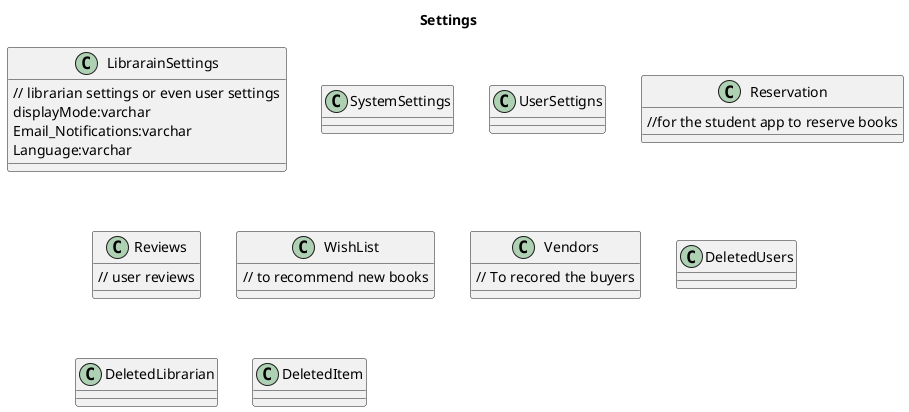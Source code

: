 @startuml
title Settings
class LibrarainSettings{
  // librarian settings or even user settings
  displayMode:varchar 
  Email_Notifications:varchar
  Language:varchar
}

class SystemSettings{

}
class UserSettigns{
}


class Reservation{
  //for the student app to reserve books
}
class Reviews{
  // user reviews

}

class WishList{
// to recommend new books
}

class Vendors{
  // To recored the buyers
}

class DeletedUsers{

}

class DeletedLibrarian{

}
class DeletedItem{
  
}


@enduml